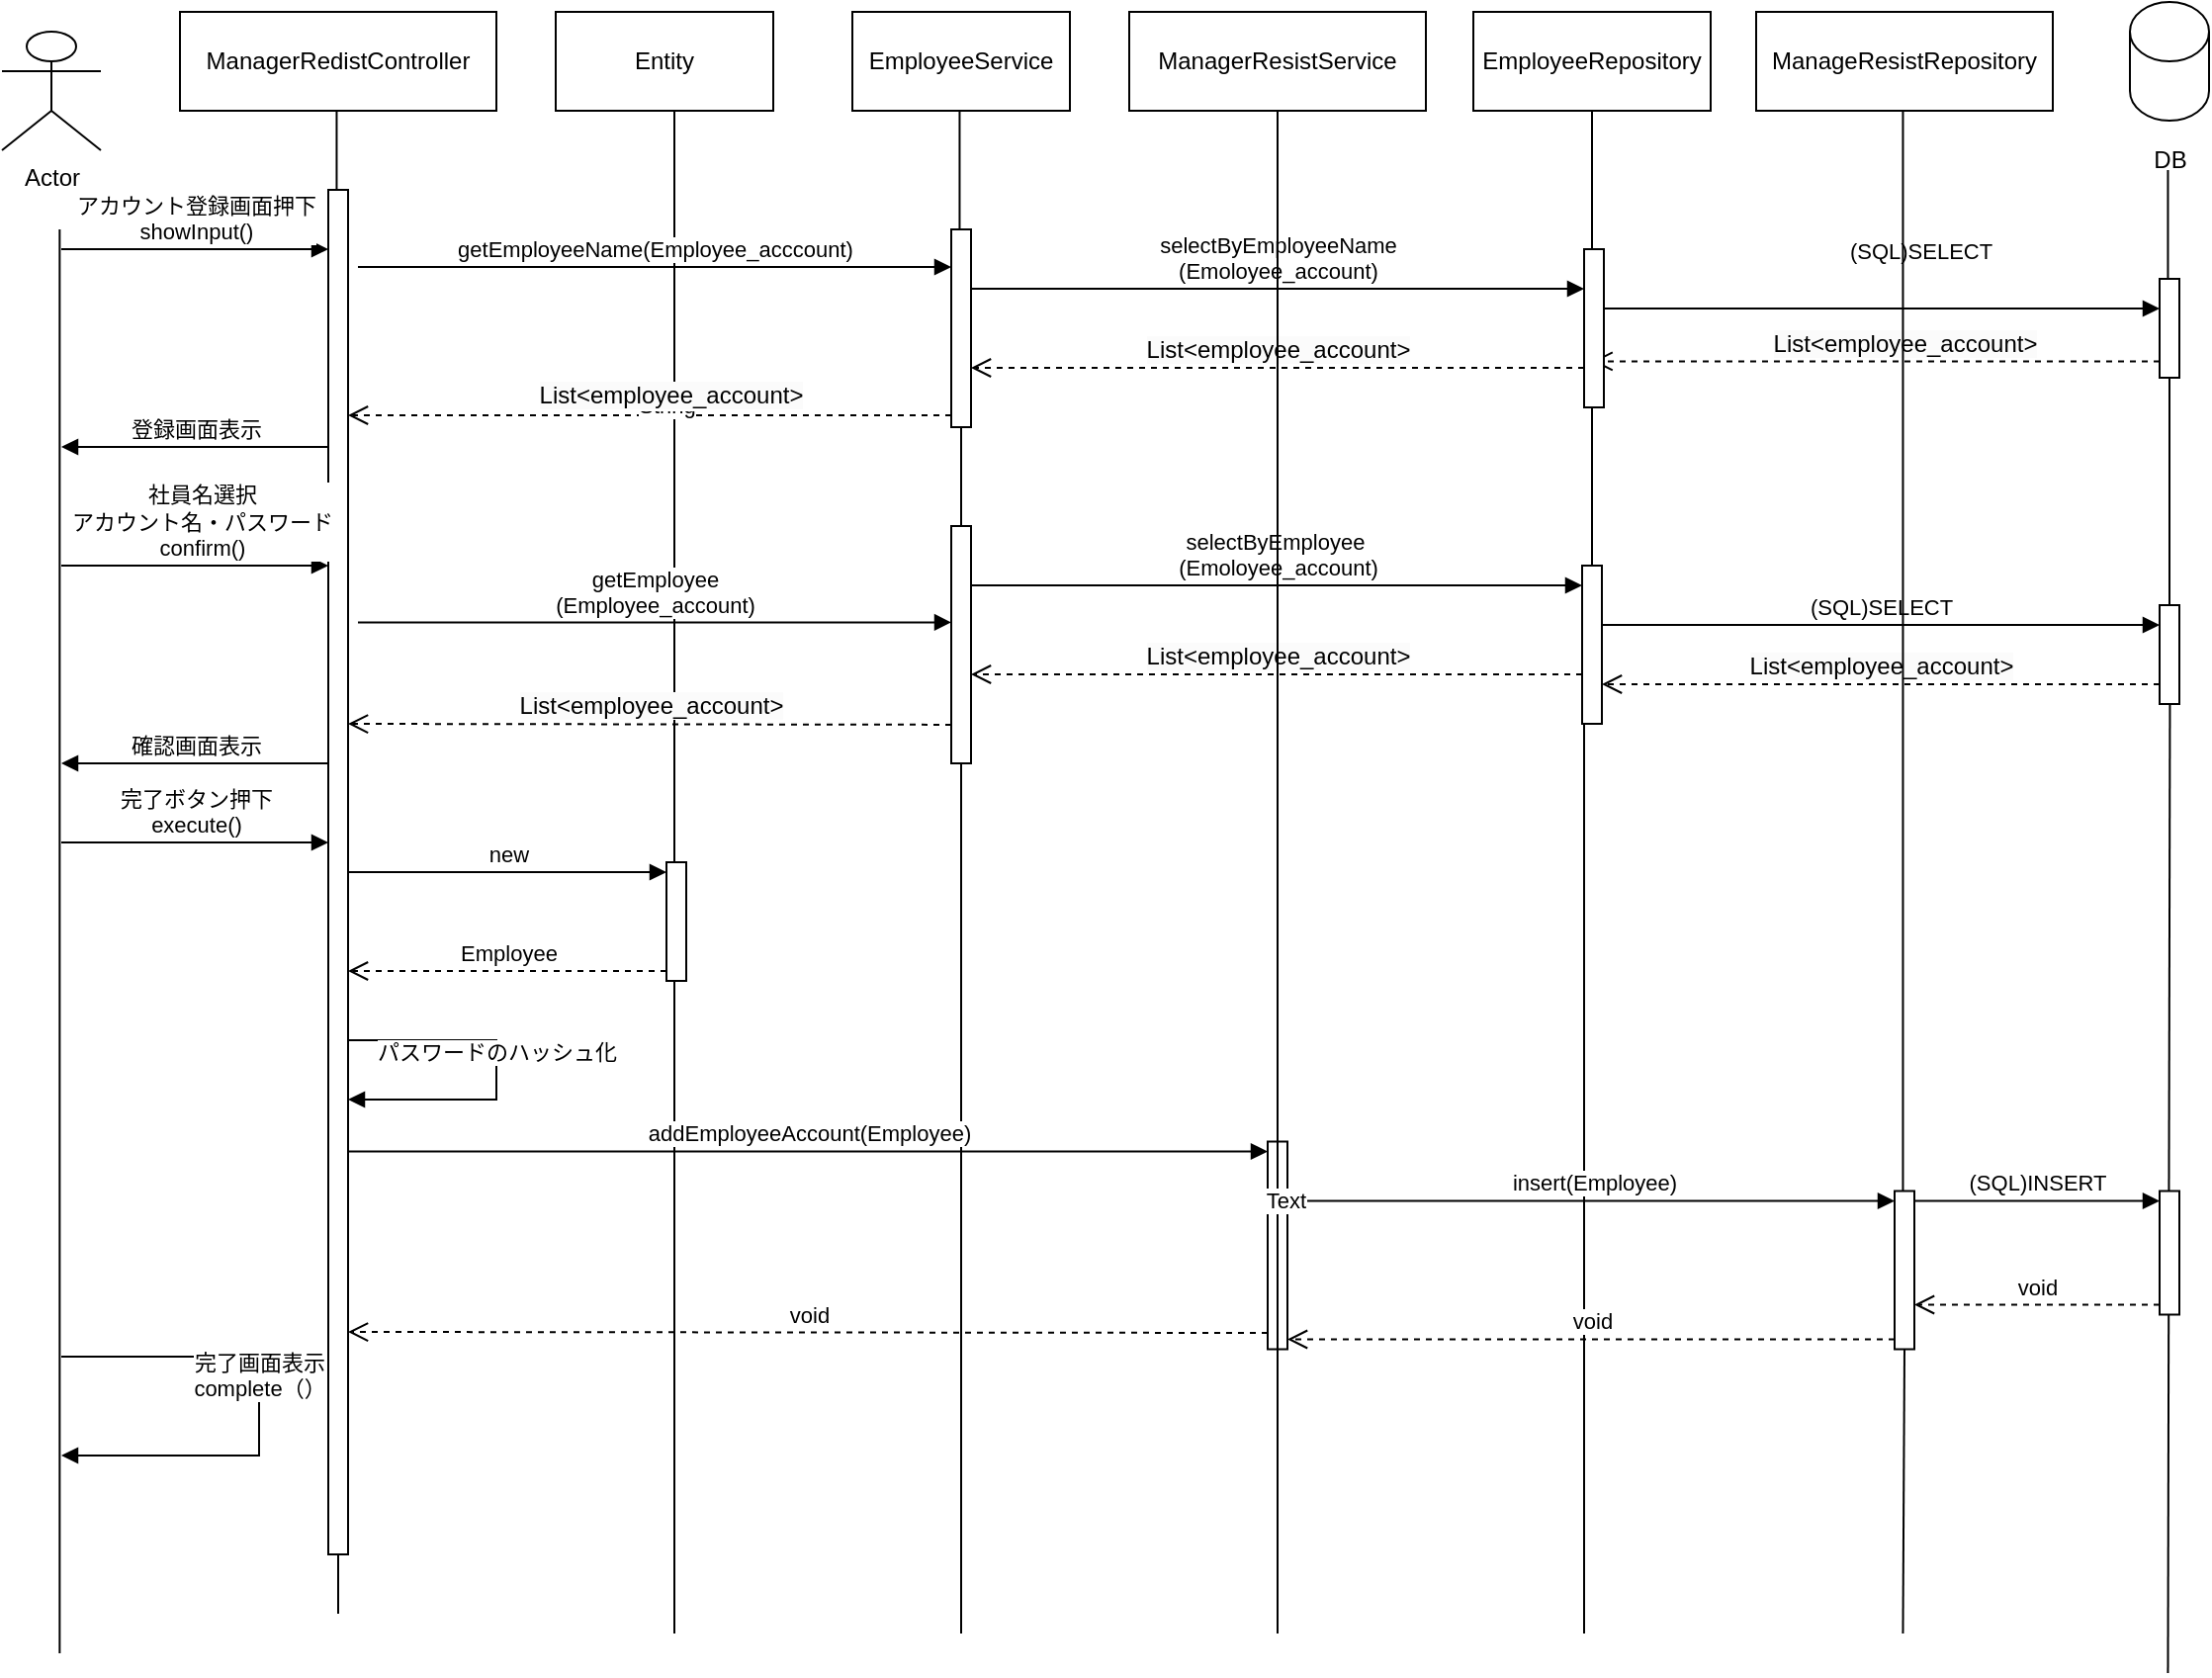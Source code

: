 <mxfile>
    <diagram id="2fTjtTGuJCunyj1TgrY7" name="ページ1">
        <mxGraphModel dx="1972" dy="254" grid="1" gridSize="10" guides="1" tooltips="1" connect="1" arrows="1" fold="1" page="1" pageScale="1" pageWidth="850" pageHeight="1100" math="0" shadow="0">
            <root>
                <mxCell id="0"/>
                <mxCell id="1" parent="0"/>
                <mxCell id="2" value="Actor" style="shape=umlActor;verticalLabelPosition=bottom;verticalAlign=top;html=1;outlineConnect=0;" parent="1" vertex="1">
                    <mxGeometry x="50" y="30" width="50" height="60" as="geometry"/>
                </mxCell>
                <mxCell id="6" value="ManagerRedistController" style="html=1;whiteSpace=wrap;" vertex="1" parent="1">
                    <mxGeometry x="140" y="20" width="160" height="50" as="geometry"/>
                </mxCell>
                <mxCell id="7" value="Entity" style="html=1;whiteSpace=wrap;" vertex="1" parent="1">
                    <mxGeometry x="330" y="20" width="110" height="50" as="geometry"/>
                </mxCell>
                <mxCell id="8" value="EmployeeService" style="html=1;whiteSpace=wrap;" vertex="1" parent="1">
                    <mxGeometry x="480" y="20" width="110" height="50" as="geometry"/>
                </mxCell>
                <mxCell id="9" value="EmployeeRepository" style="html=1;whiteSpace=wrap;" vertex="1" parent="1">
                    <mxGeometry x="794" y="20" width="120" height="50" as="geometry"/>
                </mxCell>
                <mxCell id="10" value="" style="shape=cylinder3;whiteSpace=wrap;html=1;boundedLbl=1;backgroundOutline=1;size=15;" vertex="1" parent="1">
                    <mxGeometry x="1126" y="15" width="40" height="60" as="geometry"/>
                </mxCell>
                <mxCell id="13" value="&lt;div&gt;&lt;span style=&quot;background-color: transparent;&quot;&gt;DB&lt;/span&gt;&lt;/div&gt;" style="text;html=1;align=center;verticalAlign=middle;resizable=0;points=[];autosize=1;strokeColor=none;fillColor=none;" vertex="1" parent="1">
                    <mxGeometry x="1126" y="80" width="40" height="30" as="geometry"/>
                </mxCell>
                <mxCell id="14" value="" style="endArrow=none;html=1;" edge="1" parent="1">
                    <mxGeometry width="50" height="50" relative="1" as="geometry">
                        <mxPoint x="79.17" y="850" as="sourcePoint"/>
                        <mxPoint x="79.17" y="130" as="targetPoint"/>
                    </mxGeometry>
                </mxCell>
                <mxCell id="15" value="" style="endArrow=none;html=1;" edge="1" parent="1">
                    <mxGeometry width="50" height="50" relative="1" as="geometry">
                        <mxPoint x="1145.23" y="165" as="sourcePoint"/>
                        <mxPoint x="1145.23" y="100" as="targetPoint"/>
                    </mxGeometry>
                </mxCell>
                <mxCell id="16" value="" style="endArrow=none;html=1;entryX=0.5;entryY=1;entryDx=0;entryDy=0;" edge="1" parent="1" source="30" target="9">
                    <mxGeometry width="50" height="50" relative="1" as="geometry">
                        <mxPoint x="679.23" y="632.051" as="sourcePoint"/>
                        <mxPoint x="679.23" y="70" as="targetPoint"/>
                    </mxGeometry>
                </mxCell>
                <mxCell id="17" value="" style="endArrow=none;html=1;" edge="1" parent="1" source="25">
                    <mxGeometry width="50" height="50" relative="1" as="geometry">
                        <mxPoint x="534.23" y="632.051" as="sourcePoint"/>
                        <mxPoint x="534.23" y="70" as="targetPoint"/>
                    </mxGeometry>
                </mxCell>
                <mxCell id="18" value="" style="endArrow=none;html=1;" edge="1" parent="1">
                    <mxGeometry width="50" height="50" relative="1" as="geometry">
                        <mxPoint x="390" y="450" as="sourcePoint"/>
                        <mxPoint x="390" y="70" as="targetPoint"/>
                    </mxGeometry>
                </mxCell>
                <mxCell id="19" value="" style="endArrow=none;html=1;" edge="1" parent="1" source="20">
                    <mxGeometry width="50" height="50" relative="1" as="geometry">
                        <mxPoint x="219.23" y="632.051" as="sourcePoint"/>
                        <mxPoint x="219.23" y="70" as="targetPoint"/>
                    </mxGeometry>
                </mxCell>
                <mxCell id="21" value="" style="endArrow=none;html=1;" edge="1" parent="1" target="20">
                    <mxGeometry width="50" height="50" relative="1" as="geometry">
                        <mxPoint x="220" y="830" as="sourcePoint"/>
                        <mxPoint x="219.23" y="70" as="targetPoint"/>
                    </mxGeometry>
                </mxCell>
                <mxCell id="20" value="" style="html=1;points=[[0,0,0,0,5],[0,1,0,0,-5],[1,0,0,0,5],[1,1,0,0,-5]];perimeter=orthogonalPerimeter;outlineConnect=0;targetShapes=umlLifeline;portConstraint=eastwest;newEdgeStyle={&quot;curved&quot;:0,&quot;rounded&quot;:0};" vertex="1" parent="1">
                    <mxGeometry x="215" y="110" width="10" height="690" as="geometry"/>
                </mxCell>
                <mxCell id="22" value="アカウント登録画面押下&lt;br&gt;showInput()" style="html=1;verticalAlign=bottom;endArrow=block;curved=0;rounded=0;" edge="1" parent="1" target="20">
                    <mxGeometry width="80" relative="1" as="geometry">
                        <mxPoint x="80" y="140" as="sourcePoint"/>
                        <mxPoint x="160" y="140" as="targetPoint"/>
                    </mxGeometry>
                </mxCell>
                <mxCell id="24" value="getEmployeeName(Employee_acccount)" style="html=1;verticalAlign=bottom;endArrow=block;curved=0;rounded=0;" edge="1" parent="1" target="25">
                    <mxGeometry width="80" relative="1" as="geometry">
                        <mxPoint x="230" y="149" as="sourcePoint"/>
                        <mxPoint x="520" y="149.23" as="targetPoint"/>
                    </mxGeometry>
                </mxCell>
                <mxCell id="26" value="" style="endArrow=none;html=1;" edge="1" parent="1" source="44" target="25">
                    <mxGeometry width="50" height="50" relative="1" as="geometry">
                        <mxPoint x="534" y="790" as="sourcePoint"/>
                        <mxPoint x="534.23" y="70" as="targetPoint"/>
                    </mxGeometry>
                </mxCell>
                <mxCell id="25" value="" style="html=1;points=[[0,0,0,0,5],[0,1,0,0,-5],[1,0,0,0,5],[1,1,0,0,-5]];perimeter=orthogonalPerimeter;outlineConnect=0;targetShapes=umlLifeline;portConstraint=eastwest;newEdgeStyle={&quot;curved&quot;:0,&quot;rounded&quot;:0};" vertex="1" parent="1">
                    <mxGeometry x="530" y="130" width="10" height="100" as="geometry"/>
                </mxCell>
                <mxCell id="31" value="" style="endArrow=none;html=1;" edge="1" parent="1" source="48" target="30">
                    <mxGeometry width="50" height="50" relative="1" as="geometry">
                        <mxPoint x="679" y="780" as="sourcePoint"/>
                        <mxPoint x="679.23" y="70" as="targetPoint"/>
                    </mxGeometry>
                </mxCell>
                <mxCell id="33" value="" style="endArrow=none;html=1;" edge="1" parent="1" source="50" target="32">
                    <mxGeometry width="50" height="50" relative="1" as="geometry">
                        <mxPoint x="810" y="770" as="sourcePoint"/>
                        <mxPoint x="810.23" y="90" as="targetPoint"/>
                    </mxGeometry>
                </mxCell>
                <mxCell id="32" value="" style="html=1;points=[[0,0,0,0,5],[0,1,0,0,-5],[1,0,0,0,5],[1,1,0,0,-5]];perimeter=orthogonalPerimeter;outlineConnect=0;targetShapes=umlLifeline;portConstraint=eastwest;newEdgeStyle={&quot;curved&quot;:0,&quot;rounded&quot;:0};" vertex="1" parent="1">
                    <mxGeometry x="1141" y="155" width="10" height="50" as="geometry"/>
                </mxCell>
                <mxCell id="34" value="selectByEmployeeName&lt;div&gt;(Emoloyee_account)&lt;/div&gt;" style="html=1;verticalAlign=bottom;endArrow=block;curved=0;rounded=0;" edge="1" parent="1" target="30">
                    <mxGeometry width="80" relative="1" as="geometry">
                        <mxPoint x="540" y="160" as="sourcePoint"/>
                        <mxPoint x="620" y="160" as="targetPoint"/>
                    </mxGeometry>
                </mxCell>
                <mxCell id="36" value="(SQL)SELECT" style="html=1;verticalAlign=bottom;endArrow=block;curved=0;rounded=0;" edge="1" parent="1">
                    <mxGeometry x="0.139" y="20" width="80" relative="1" as="geometry">
                        <mxPoint x="860" y="170" as="sourcePoint"/>
                        <mxPoint x="1141" y="170" as="targetPoint"/>
                        <mxPoint as="offset"/>
                    </mxGeometry>
                </mxCell>
                <mxCell id="37" value="" style="html=1;verticalAlign=bottom;endArrow=open;dashed=1;endSize=8;curved=0;rounded=0;entryX=0.428;entryY=0.809;entryDx=0;entryDy=0;entryPerimeter=0;" edge="1" parent="1">
                    <mxGeometry relative="1" as="geometry">
                        <mxPoint x="1141" y="196.72" as="sourcePoint"/>
                        <mxPoint x="854.28" y="196.72" as="targetPoint"/>
                    </mxGeometry>
                </mxCell>
                <mxCell id="80" value="&lt;span style=&quot;color: rgb(0, 0, 0); font-size: 12px; text-align: left; text-wrap-mode: wrap; background-color: rgb(251, 251, 251);&quot;&gt;List&amp;lt;employee_account&amp;gt;&lt;/span&gt;" style="edgeLabel;html=1;align=center;verticalAlign=middle;resizable=0;points=[];" vertex="1" connectable="0" parent="37">
                    <mxGeometry x="-0.1" y="-9" relative="1" as="geometry">
                        <mxPoint as="offset"/>
                    </mxGeometry>
                </mxCell>
                <mxCell id="38" value="&lt;span style=&quot;color: rgb(0, 0, 0); font-size: 12px; text-align: left; text-wrap-mode: wrap; background-color: rgb(251, 251, 251);&quot;&gt;List&amp;lt;employee_account&amp;gt;&lt;/span&gt;" style="html=1;verticalAlign=bottom;endArrow=open;dashed=1;endSize=8;curved=0;rounded=0;" edge="1" parent="1" target="25">
                    <mxGeometry relative="1" as="geometry">
                        <mxPoint x="850" y="200" as="sourcePoint"/>
                        <mxPoint x="549" y="205" as="targetPoint"/>
                    </mxGeometry>
                </mxCell>
                <mxCell id="39" value="" style="html=1;verticalAlign=bottom;endArrow=open;dashed=1;endSize=8;curved=0;rounded=0;" edge="1" parent="1">
                    <mxGeometry relative="1" as="geometry">
                        <mxPoint x="530" y="224" as="sourcePoint"/>
                        <mxPoint x="225" y="224.0" as="targetPoint"/>
                    </mxGeometry>
                </mxCell>
                <mxCell id="78" value="String" style="edgeLabel;html=1;align=center;verticalAlign=middle;resizable=0;points=[];" vertex="1" connectable="0" parent="39">
                    <mxGeometry x="-0.057" y="-5" relative="1" as="geometry">
                        <mxPoint as="offset"/>
                    </mxGeometry>
                </mxCell>
                <mxCell id="79" value="&lt;span style=&quot;color: rgb(0, 0, 0); font-size: 12px; text-align: left; text-wrap-mode: wrap; background-color: rgb(251, 251, 251);&quot;&gt;List&amp;lt;employee_account&amp;gt;&lt;/span&gt;" style="edgeLabel;html=1;align=center;verticalAlign=middle;resizable=0;points=[];" vertex="1" connectable="0" parent="39">
                    <mxGeometry x="-0.066" y="-7" relative="1" as="geometry">
                        <mxPoint y="-3" as="offset"/>
                    </mxGeometry>
                </mxCell>
                <mxCell id="41" value="登録画面表示" style="html=1;verticalAlign=bottom;endArrow=block;curved=0;rounded=0;" edge="1" parent="1" source="20">
                    <mxGeometry width="80" relative="1" as="geometry">
                        <mxPoint x="210" y="240" as="sourcePoint"/>
                        <mxPoint x="80" y="240" as="targetPoint"/>
                    </mxGeometry>
                </mxCell>
                <mxCell id="42" value="社員名選択&lt;div&gt;アカウント名・パスワード&lt;/div&gt;&lt;div&gt;confirm()&lt;/div&gt;" style="html=1;verticalAlign=bottom;endArrow=block;curved=0;rounded=0;" edge="1" parent="1">
                    <mxGeometry x="0.037" width="80" relative="1" as="geometry">
                        <mxPoint x="80" y="300" as="sourcePoint"/>
                        <mxPoint x="215" y="300" as="targetPoint"/>
                        <Array as="points">
                            <mxPoint x="150" y="300"/>
                        </Array>
                        <mxPoint x="1" as="offset"/>
                    </mxGeometry>
                </mxCell>
                <mxCell id="43" value="getEmployee&lt;br&gt;&lt;div&gt;(Employee_account)&lt;/div&gt;" style="html=1;verticalAlign=bottom;endArrow=block;curved=0;rounded=0;exitX=1.5;exitY=0.317;exitDx=0;exitDy=0;exitPerimeter=0;" edge="1" parent="1" source="20" target="44">
                    <mxGeometry width="80" relative="1" as="geometry">
                        <mxPoint x="440" y="390" as="sourcePoint"/>
                        <mxPoint x="430" y="310" as="targetPoint"/>
                    </mxGeometry>
                </mxCell>
                <mxCell id="45" value="" style="endArrow=none;html=1;" edge="1" parent="1" target="44">
                    <mxGeometry width="50" height="50" relative="1" as="geometry">
                        <mxPoint x="535" y="840" as="sourcePoint"/>
                        <mxPoint x="534" y="230" as="targetPoint"/>
                    </mxGeometry>
                </mxCell>
                <mxCell id="44" value="" style="html=1;points=[[0,0,0,0,5],[0,1,0,0,-5],[1,0,0,0,5],[1,1,0,0,-5]];perimeter=orthogonalPerimeter;outlineConnect=0;targetShapes=umlLifeline;portConstraint=eastwest;newEdgeStyle={&quot;curved&quot;:0,&quot;rounded&quot;:0};" vertex="1" parent="1">
                    <mxGeometry x="530" y="280" width="10" height="120" as="geometry"/>
                </mxCell>
                <mxCell id="46" value="&lt;span style=&quot;color: rgb(0, 0, 0); font-size: 12px; text-align: left; text-wrap-mode: wrap; background-color: rgb(251, 251, 251);&quot;&gt;List&amp;lt;employee_account&amp;gt;&lt;/span&gt;" style="html=1;verticalAlign=bottom;endArrow=open;dashed=1;endSize=8;curved=0;rounded=0;" edge="1" parent="1">
                    <mxGeometry relative="1" as="geometry">
                        <mxPoint x="530" y="380.46" as="sourcePoint"/>
                        <mxPoint x="225" y="380" as="targetPoint"/>
                    </mxGeometry>
                </mxCell>
                <mxCell id="47" value="&lt;span style=&quot;color: rgb(0, 0, 0);&quot;&gt;selectByEmployee&amp;nbsp;&lt;/span&gt;&lt;div&gt;(Emoloyee_account)&lt;/div&gt;" style="html=1;verticalAlign=bottom;endArrow=block;curved=0;rounded=0;" edge="1" parent="1" target="48">
                    <mxGeometry width="80" relative="1" as="geometry">
                        <mxPoint x="540" y="310" as="sourcePoint"/>
                        <mxPoint x="675" y="310" as="targetPoint"/>
                        <Array as="points">
                            <mxPoint x="600" y="310"/>
                        </Array>
                    </mxGeometry>
                </mxCell>
                <mxCell id="49" value="" style="endArrow=none;html=1;" edge="1" parent="1" target="48">
                    <mxGeometry width="50" height="50" relative="1" as="geometry">
                        <mxPoint x="850" y="840" as="sourcePoint"/>
                        <mxPoint x="679" y="220" as="targetPoint"/>
                    </mxGeometry>
                </mxCell>
                <mxCell id="48" value="" style="html=1;points=[[0,0,0,0,5],[0,1,0,0,-5],[1,0,0,0,5],[1,1,0,0,-5]];perimeter=orthogonalPerimeter;outlineConnect=0;targetShapes=umlLifeline;portConstraint=eastwest;newEdgeStyle={&quot;curved&quot;:0,&quot;rounded&quot;:0};" vertex="1" parent="1">
                    <mxGeometry x="849" y="300" width="10" height="80" as="geometry"/>
                </mxCell>
                <mxCell id="51" value="" style="endArrow=none;html=1;" edge="1" parent="1">
                    <mxGeometry width="50" height="50" relative="1" as="geometry">
                        <mxPoint x="1145.23" y="860" as="sourcePoint"/>
                        <mxPoint x="1146.23" y="370" as="targetPoint"/>
                    </mxGeometry>
                </mxCell>
                <mxCell id="50" value="" style="html=1;points=[[0,0,0,0,5],[0,1,0,0,-5],[1,0,0,0,5],[1,1,0,0,-5]];perimeter=orthogonalPerimeter;outlineConnect=0;targetShapes=umlLifeline;portConstraint=eastwest;newEdgeStyle={&quot;curved&quot;:0,&quot;rounded&quot;:0};" vertex="1" parent="1">
                    <mxGeometry x="1141" y="320" width="10" height="50" as="geometry"/>
                </mxCell>
                <mxCell id="52" value="(SQL)SELECT" style="html=1;verticalAlign=bottom;endArrow=block;curved=0;rounded=0;" edge="1" parent="1" target="50">
                    <mxGeometry width="80" relative="1" as="geometry">
                        <mxPoint x="859" y="330" as="sourcePoint"/>
                        <mxPoint x="1140" y="330" as="targetPoint"/>
                    </mxGeometry>
                </mxCell>
                <mxCell id="53" value="&lt;span style=&quot;color: rgb(0, 0, 0); font-size: 12px; text-align: left; text-wrap-mode: wrap; background-color: rgb(251, 251, 251);&quot;&gt;List&amp;lt;employee_account&amp;gt;&lt;/span&gt;" style="html=1;verticalAlign=bottom;endArrow=open;dashed=1;endSize=8;curved=0;rounded=0;" edge="1" parent="1" target="48">
                    <mxGeometry relative="1" as="geometry">
                        <mxPoint x="1141" y="360.0" as="sourcePoint"/>
                        <mxPoint x="1015" y="360.0" as="targetPoint"/>
                    </mxGeometry>
                </mxCell>
                <mxCell id="54" value="&lt;span style=&quot;color: rgb(0, 0, 0); font-size: 12px; text-align: left; text-wrap-mode: wrap; background-color: rgb(251, 251, 251);&quot;&gt;List&amp;lt;employee_account&amp;gt;&lt;/span&gt;" style="html=1;verticalAlign=bottom;endArrow=open;dashed=1;endSize=8;curved=0;rounded=0;" edge="1" parent="1" source="48">
                    <mxGeometry relative="1" as="geometry">
                        <mxPoint x="675" y="355" as="sourcePoint"/>
                        <mxPoint x="540" y="355" as="targetPoint"/>
                    </mxGeometry>
                </mxCell>
                <mxCell id="55" value="確認画面表示" style="html=1;verticalAlign=bottom;endArrow=block;curved=0;rounded=0;" edge="1" parent="1" source="20">
                    <mxGeometry width="80" relative="1" as="geometry">
                        <mxPoint x="260" y="450" as="sourcePoint"/>
                        <mxPoint x="80" y="400" as="targetPoint"/>
                    </mxGeometry>
                </mxCell>
                <mxCell id="56" value="完了ボタン押下&lt;div&gt;execute()&lt;/div&gt;" style="html=1;verticalAlign=bottom;endArrow=block;curved=0;rounded=0;" edge="1" parent="1">
                    <mxGeometry width="80" relative="1" as="geometry">
                        <mxPoint x="80" y="440" as="sourcePoint"/>
                        <mxPoint x="215" y="440" as="targetPoint"/>
                    </mxGeometry>
                </mxCell>
                <mxCell id="58" value="" style="endArrow=none;html=1;" edge="1" parent="1" target="59">
                    <mxGeometry width="50" height="50" relative="1" as="geometry">
                        <mxPoint x="390" y="840" as="sourcePoint"/>
                        <mxPoint x="390" y="520" as="targetPoint"/>
                    </mxGeometry>
                </mxCell>
                <mxCell id="59" value="" style="html=1;points=[[0,0,0,0,5],[0,1,0,0,-5],[1,0,0,0,5],[1,1,0,0,-5]];perimeter=orthogonalPerimeter;outlineConnect=0;targetShapes=umlLifeline;portConstraint=eastwest;newEdgeStyle={&quot;curved&quot;:0,&quot;rounded&quot;:0};" vertex="1" parent="1">
                    <mxGeometry x="386" y="450" width="10" height="60" as="geometry"/>
                </mxCell>
                <mxCell id="60" value="new" style="html=1;verticalAlign=bottom;endArrow=block;curved=0;rounded=0;entryX=0;entryY=0;entryDx=0;entryDy=5;" edge="1" target="59" parent="1" source="20">
                    <mxGeometry relative="1" as="geometry">
                        <mxPoint x="230" y="459" as="sourcePoint"/>
                    </mxGeometry>
                </mxCell>
                <mxCell id="61" value="Employee" style="html=1;verticalAlign=bottom;endArrow=open;dashed=1;endSize=8;curved=0;rounded=0;exitX=0;exitY=1;exitDx=0;exitDy=-5;" edge="1" source="59" parent="1" target="20">
                    <mxGeometry relative="1" as="geometry">
                        <mxPoint x="316" y="529" as="targetPoint"/>
                    </mxGeometry>
                </mxCell>
                <mxCell id="62" value="パスワードのハッシュ化" style="html=1;verticalAlign=bottom;endArrow=block;curved=0;rounded=0;" edge="1" parent="1" source="20" target="20">
                    <mxGeometry width="80" relative="1" as="geometry">
                        <mxPoint x="410" y="390" as="sourcePoint"/>
                        <mxPoint x="250" y="610" as="targetPoint"/>
                        <Array as="points">
                            <mxPoint x="300" y="540"/>
                            <mxPoint x="300" y="570"/>
                        </Array>
                    </mxGeometry>
                </mxCell>
                <mxCell id="64" value="addEmployeeAccount(Employee)" style="html=1;verticalAlign=bottom;endArrow=block;curved=0;rounded=0;entryX=0;entryY=0;entryDx=0;entryDy=5;" edge="1" target="63" parent="1" source="20">
                    <mxGeometry relative="1" as="geometry">
                        <mxPoint x="316" y="600" as="sourcePoint"/>
                    </mxGeometry>
                </mxCell>
                <mxCell id="65" value="void" style="html=1;verticalAlign=bottom;endArrow=open;dashed=1;endSize=8;curved=0;rounded=0;" edge="1" parent="1">
                    <mxGeometry relative="1" as="geometry">
                        <mxPoint x="225" y="687.5" as="targetPoint"/>
                        <mxPoint x="690" y="688" as="sourcePoint"/>
                    </mxGeometry>
                </mxCell>
                <mxCell id="63" value="" style="html=1;points=[[0,0,0,0,5],[0,1,0,0,-5],[1,0,0,0,5],[1,1,0,0,-5]];perimeter=orthogonalPerimeter;outlineConnect=0;targetShapes=umlLifeline;portConstraint=eastwest;newEdgeStyle={&quot;curved&quot;:0,&quot;rounded&quot;:0};" vertex="1" parent="1">
                    <mxGeometry x="690" y="591.25" width="10" height="105" as="geometry"/>
                </mxCell>
                <mxCell id="72" value="insert(Employee)" style="html=1;verticalAlign=bottom;endArrow=block;curved=0;rounded=0;entryX=0;entryY=0;entryDx=0;entryDy=5;" edge="1" target="71" parent="1" source="63">
                    <mxGeometry x="0.006" relative="1" as="geometry">
                        <mxPoint x="605" y="612.5" as="sourcePoint"/>
                        <mxPoint as="offset"/>
                    </mxGeometry>
                </mxCell>
                <mxCell id="73" value="void" style="html=1;verticalAlign=bottom;endArrow=open;dashed=1;endSize=8;curved=0;rounded=0;exitX=0;exitY=1;exitDx=0;exitDy=-5;" edge="1" source="71" parent="1" target="63">
                    <mxGeometry relative="1" as="geometry">
                        <mxPoint x="605" y="682.5" as="targetPoint"/>
                    </mxGeometry>
                </mxCell>
                <mxCell id="74" value="" style="html=1;points=[[0,0,0,0,5],[0,1,0,0,-5],[1,0,0,0,5],[1,1,0,0,-5]];perimeter=orthogonalPerimeter;outlineConnect=0;targetShapes=umlLifeline;portConstraint=eastwest;newEdgeStyle={&quot;curved&quot;:0,&quot;rounded&quot;:0};" vertex="1" parent="1">
                    <mxGeometry x="1141" y="616.25" width="10" height="62.5" as="geometry"/>
                </mxCell>
                <mxCell id="75" value="(SQL)INSERT" style="html=1;verticalAlign=bottom;endArrow=block;curved=0;rounded=0;entryX=0;entryY=0;entryDx=0;entryDy=5;" edge="1" target="74" parent="1" source="71">
                    <mxGeometry relative="1" as="geometry">
                        <mxPoint x="736" y="612.5" as="sourcePoint"/>
                    </mxGeometry>
                </mxCell>
                <mxCell id="76" value="void" style="html=1;verticalAlign=bottom;endArrow=open;dashed=1;endSize=8;curved=0;rounded=0;exitX=0;exitY=1;exitDx=0;exitDy=-5;" edge="1" source="74" parent="1" target="71">
                    <mxGeometry relative="1" as="geometry">
                        <mxPoint x="736" y="682.5" as="targetPoint"/>
                    </mxGeometry>
                </mxCell>
                <mxCell id="77" value="&lt;div&gt;&lt;span style=&quot;background-color: light-dark(#ffffff, var(--ge-dark-color, #121212));&quot;&gt;完了画面表示&lt;/span&gt;&lt;/div&gt;&lt;div&gt;&lt;span style=&quot;background-color: light-dark(#ffffff, var(--ge-dark-color, #121212));&quot;&gt;complete（）&lt;/span&gt;&lt;/div&gt;" style="html=1;verticalAlign=bottom;endArrow=block;curved=0;rounded=0;" edge="1" parent="1">
                    <mxGeometry width="80" relative="1" as="geometry">
                        <mxPoint x="80" y="700" as="sourcePoint"/>
                        <mxPoint x="80" y="750" as="targetPoint"/>
                        <Array as="points">
                            <mxPoint x="180" y="700"/>
                            <mxPoint x="180" y="720"/>
                            <mxPoint x="180" y="750"/>
                        </Array>
                    </mxGeometry>
                </mxCell>
                <mxCell id="84" value="ManagerResistService" style="html=1;whiteSpace=wrap;" vertex="1" parent="1">
                    <mxGeometry x="620" y="20" width="150" height="50" as="geometry"/>
                </mxCell>
                <mxCell id="85" value="ManageResistRepository" style="html=1;whiteSpace=wrap;" vertex="1" parent="1">
                    <mxGeometry x="937" y="20" width="150" height="50" as="geometry"/>
                </mxCell>
                <mxCell id="30" value="" style="html=1;points=[[0,0,0,0,5],[0,1,0,0,-5],[1,0,0,0,5],[1,1,0,0,-5]];perimeter=orthogonalPerimeter;outlineConnect=0;targetShapes=umlLifeline;portConstraint=eastwest;newEdgeStyle={&quot;curved&quot;:0,&quot;rounded&quot;:0};" vertex="1" parent="1">
                    <mxGeometry x="850" y="140" width="10" height="80" as="geometry"/>
                </mxCell>
                <mxCell id="87" value="" style="endArrow=none;html=1;entryX=0.5;entryY=1;entryDx=0;entryDy=0;" edge="1" parent="1" target="84">
                    <mxGeometry width="50" height="50" relative="1" as="geometry">
                        <mxPoint x="695" y="840" as="sourcePoint"/>
                        <mxPoint x="720" y="300" as="targetPoint"/>
                    </mxGeometry>
                </mxCell>
                <mxCell id="90" value="Text" style="edgeLabel;html=1;align=center;verticalAlign=middle;resizable=0;points=[];" vertex="1" connectable="0" parent="87">
                    <mxGeometry x="-0.432" y="-4" relative="1" as="geometry">
                        <mxPoint y="-1" as="offset"/>
                    </mxGeometry>
                </mxCell>
                <mxCell id="88" value="" style="endArrow=none;html=1;entryX=0.5;entryY=1;entryDx=0;entryDy=0;" edge="1" parent="1" source="71">
                    <mxGeometry width="50" height="50" relative="1" as="geometry">
                        <mxPoint x="1011.23" y="840" as="sourcePoint"/>
                        <mxPoint x="1011.23" y="70" as="targetPoint"/>
                    </mxGeometry>
                </mxCell>
                <mxCell id="89" value="" style="endArrow=none;html=1;entryX=0.5;entryY=1;entryDx=0;entryDy=0;" edge="1" parent="1" target="71">
                    <mxGeometry width="50" height="50" relative="1" as="geometry">
                        <mxPoint x="1011.23" y="840" as="sourcePoint"/>
                        <mxPoint x="1011.23" y="70" as="targetPoint"/>
                    </mxGeometry>
                </mxCell>
                <mxCell id="71" value="" style="html=1;points=[[0,0,0,0,5],[0,1,0,0,-5],[1,0,0,0,5],[1,1,0,0,-5]];perimeter=orthogonalPerimeter;outlineConnect=0;targetShapes=umlLifeline;portConstraint=eastwest;newEdgeStyle={&quot;curved&quot;:0,&quot;rounded&quot;:0};" vertex="1" parent="1">
                    <mxGeometry x="1007" y="616.25" width="10" height="80" as="geometry"/>
                </mxCell>
            </root>
        </mxGraphModel>
    </diagram>
</mxfile>